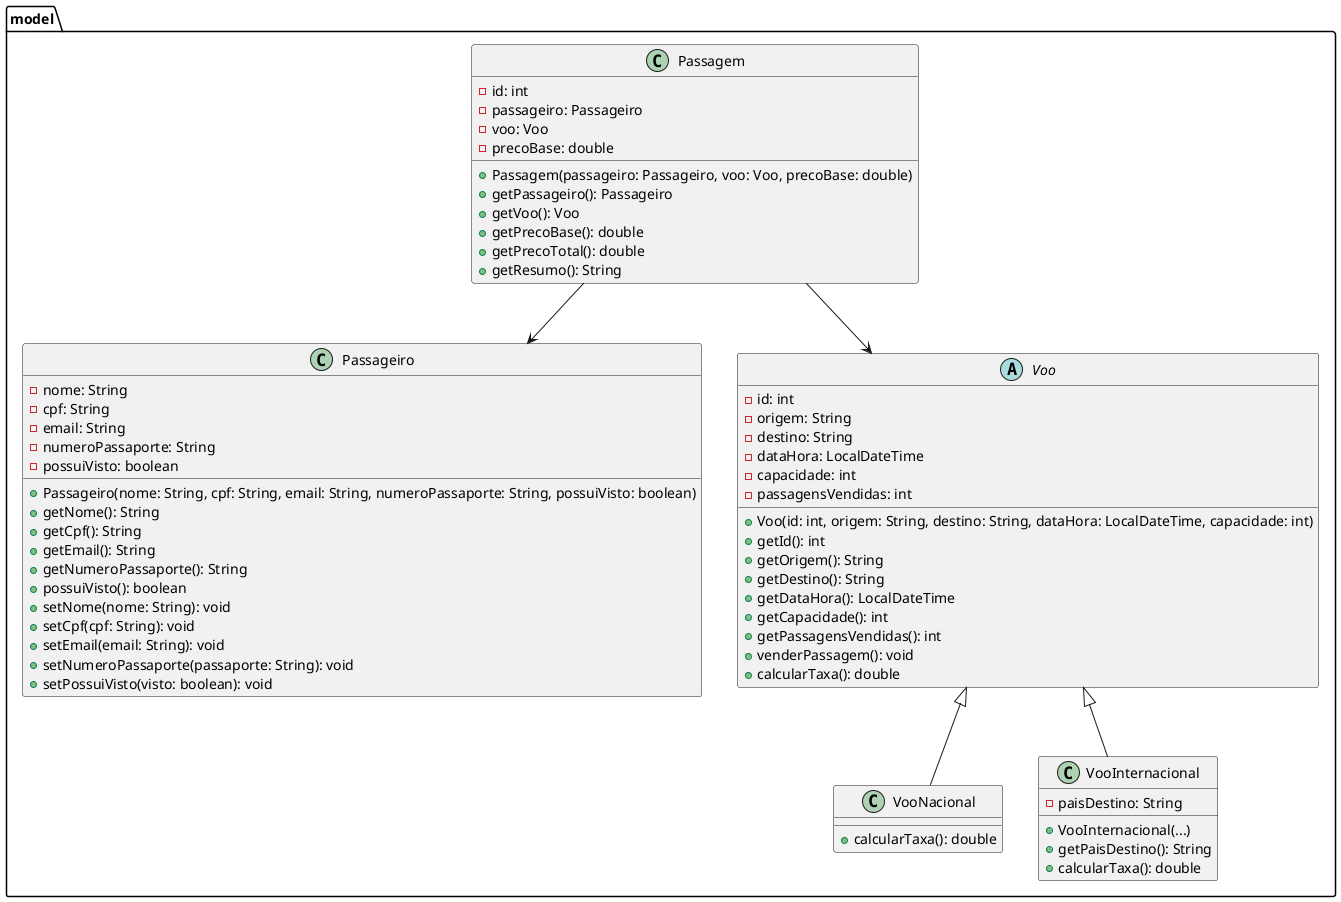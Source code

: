 @startuml

package model {
  class Passageiro {
    - nome: String
    - cpf: String
    - email: String
    - numeroPassaporte: String
    - possuiVisto: boolean
    + Passageiro(nome: String, cpf: String, email: String, numeroPassaporte: String, possuiVisto: boolean)
    + getNome(): String
    + getCpf(): String
    + getEmail(): String
    + getNumeroPassaporte(): String
    + possuiVisto(): boolean
    + setNome(nome: String): void
    + setCpf(cpf: String): void
    + setEmail(email: String): void
    + setNumeroPassaporte(passaporte: String): void
    + setPossuiVisto(visto: boolean): void
  }

  abstract class Voo {
    - id: int
    - origem: String
    - destino: String
    - dataHora: LocalDateTime
    - capacidade: int
    - passagensVendidas: int
    + Voo(id: int, origem: String, destino: String, dataHora: LocalDateTime, capacidade: int)
    + getId(): int
    + getOrigem(): String
    + getDestino(): String
    + getDataHora(): LocalDateTime
    + getCapacidade(): int
    + getPassagensVendidas(): int
    + venderPassagem(): void
    + calcularTaxa(): double
  }

  class VooNacional {
    + calcularTaxa(): double
  }

  class VooInternacional {
    - paisDestino: String
    + VooInternacional(...)
    + getPaisDestino(): String
    + calcularTaxa(): double
  }

  Voo <|-- VooNacional
  Voo <|-- VooInternacional

  class Passagem {
    - id: int
    - passageiro: Passageiro
    - voo: Voo
    - precoBase: double
    + Passagem(passageiro: Passageiro, voo: Voo, precoBase: double)
    + getPassageiro(): Passageiro
    + getVoo(): Voo
    + getPrecoBase(): double
    + getPrecoTotal(): double
    + getResumo(): String
  }
}

Passagem --> Passageiro
Passagem --> Voo

@enduml
